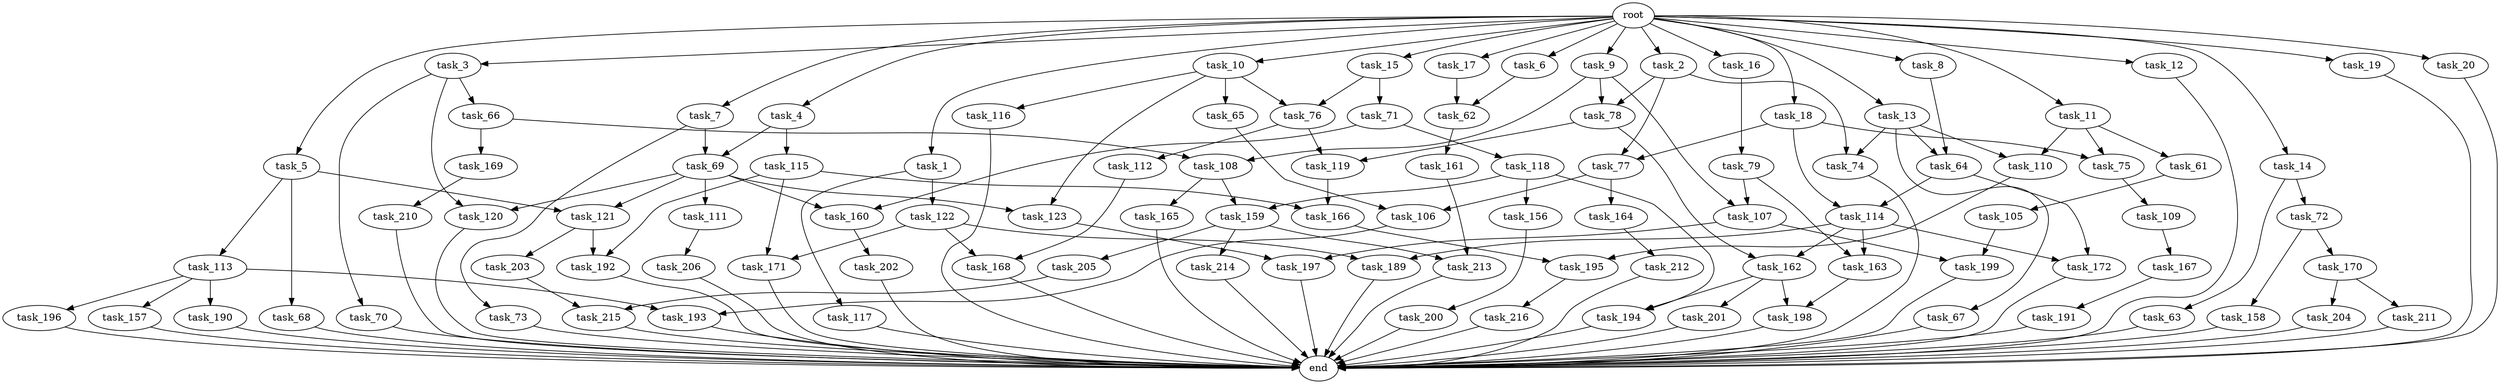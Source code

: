 digraph G {
  root [size="0.000000"];
  task_1 [size="10.240000"];
  task_2 [size="10.240000"];
  task_3 [size="10.240000"];
  task_4 [size="10.240000"];
  task_5 [size="10.240000"];
  task_6 [size="10.240000"];
  task_7 [size="10.240000"];
  task_8 [size="10.240000"];
  task_9 [size="10.240000"];
  task_10 [size="10.240000"];
  task_11 [size="10.240000"];
  task_12 [size="10.240000"];
  task_13 [size="10.240000"];
  task_14 [size="10.240000"];
  task_15 [size="10.240000"];
  task_16 [size="10.240000"];
  task_17 [size="10.240000"];
  task_18 [size="10.240000"];
  task_19 [size="10.240000"];
  task_20 [size="10.240000"];
  task_61 [size="8589934592.000000"];
  task_62 [size="9964324126.719999"];
  task_63 [size="4209067950.080000"];
  task_64 [size="2491081031.680000"];
  task_65 [size="3092376453.120000"];
  task_66 [size="5497558138.880000"];
  task_67 [size="2147483648.000000"];
  task_68 [size="343597383.680000"];
  task_69 [size="1717986918.400000"];
  task_70 [size="5497558138.880000"];
  task_71 [size="343597383.680000"];
  task_72 [size="4209067950.080000"];
  task_73 [size="1374389534.720000"];
  task_74 [size="6356551598.080000"];
  task_75 [size="9363028705.280001"];
  task_76 [size="3435973836.800000"];
  task_77 [size="4982162063.360000"];
  task_78 [size="5583457484.800000"];
  task_79 [size="1374389534.720000"];
  task_105 [size="1374389534.720000"];
  task_106 [size="14087492730.880001"];
  task_107 [size="5583457484.800000"];
  task_108 [size="2748779069.440000"];
  task_109 [size="3092376453.120000"];
  task_110 [size="10737418240.000000"];
  task_111 [size="3092376453.120000"];
  task_112 [size="5497558138.880000"];
  task_113 [size="343597383.680000"];
  task_114 [size="1546188226.560000"];
  task_115 [size="343597383.680000"];
  task_116 [size="3092376453.120000"];
  task_117 [size="3092376453.120000"];
  task_118 [size="6957847019.520000"];
  task_119 [size="6270652252.160000"];
  task_120 [size="8589934592.000000"];
  task_121 [size="3435973836.800000"];
  task_122 [size="3092376453.120000"];
  task_123 [size="6184752906.240000"];
  task_156 [size="3092376453.120000"];
  task_157 [size="773094113.280000"];
  task_158 [size="2147483648.000000"];
  task_159 [size="3435973836.800000"];
  task_160 [size="10050223472.639999"];
  task_161 [size="5497558138.880000"];
  task_162 [size="7730941132.800000"];
  task_163 [size="11166914969.600000"];
  task_164 [size="8589934592.000000"];
  task_165 [size="343597383.680000"];
  task_166 [size="7645041786.880000"];
  task_167 [size="2147483648.000000"];
  task_168 [size="11166914969.600000"];
  task_169 [size="1374389534.720000"];
  task_170 [size="2147483648.000000"];
  task_171 [size="12455405158.400000"];
  task_172 [size="7730941132.800000"];
  task_189 [size="13915694039.040001"];
  task_190 [size="773094113.280000"];
  task_191 [size="6957847019.520000"];
  task_192 [size="7645041786.880000"];
  task_193 [size="9363028705.280001"];
  task_194 [size="11682311045.120001"];
  task_195 [size="7730941132.800000"];
  task_196 [size="773094113.280000"];
  task_197 [size="15547781611.520000"];
  task_198 [size="14087492730.880001"];
  task_199 [size="9964324126.719999"];
  task_200 [size="773094113.280000"];
  task_201 [size="8589934592.000000"];
  task_202 [size="343597383.680000"];
  task_203 [size="2147483648.000000"];
  task_204 [size="5497558138.880000"];
  task_205 [size="1374389534.720000"];
  task_206 [size="773094113.280000"];
  task_210 [size="2147483648.000000"];
  task_211 [size="5497558138.880000"];
  task_212 [size="1374389534.720000"];
  task_213 [size="8332236554.240000"];
  task_214 [size="1374389534.720000"];
  task_215 [size="3435973836.800000"];
  task_216 [size="2147483648.000000"];
  end [size="0.000000"];

  root -> task_1 [size="1.000000"];
  root -> task_2 [size="1.000000"];
  root -> task_3 [size="1.000000"];
  root -> task_4 [size="1.000000"];
  root -> task_5 [size="1.000000"];
  root -> task_6 [size="1.000000"];
  root -> task_7 [size="1.000000"];
  root -> task_8 [size="1.000000"];
  root -> task_9 [size="1.000000"];
  root -> task_10 [size="1.000000"];
  root -> task_11 [size="1.000000"];
  root -> task_12 [size="1.000000"];
  root -> task_13 [size="1.000000"];
  root -> task_14 [size="1.000000"];
  root -> task_15 [size="1.000000"];
  root -> task_16 [size="1.000000"];
  root -> task_17 [size="1.000000"];
  root -> task_18 [size="1.000000"];
  root -> task_19 [size="1.000000"];
  root -> task_20 [size="1.000000"];
  task_1 -> task_117 [size="301989888.000000"];
  task_1 -> task_122 [size="301989888.000000"];
  task_2 -> task_74 [size="411041792.000000"];
  task_2 -> task_77 [size="411041792.000000"];
  task_2 -> task_78 [size="411041792.000000"];
  task_3 -> task_66 [size="536870912.000000"];
  task_3 -> task_70 [size="536870912.000000"];
  task_3 -> task_120 [size="536870912.000000"];
  task_4 -> task_69 [size="33554432.000000"];
  task_4 -> task_115 [size="33554432.000000"];
  task_5 -> task_68 [size="33554432.000000"];
  task_5 -> task_113 [size="33554432.000000"];
  task_5 -> task_121 [size="33554432.000000"];
  task_6 -> task_62 [size="134217728.000000"];
  task_7 -> task_69 [size="134217728.000000"];
  task_7 -> task_73 [size="134217728.000000"];
  task_8 -> task_64 [size="33554432.000000"];
  task_9 -> task_78 [size="134217728.000000"];
  task_9 -> task_107 [size="134217728.000000"];
  task_9 -> task_108 [size="134217728.000000"];
  task_10 -> task_65 [size="301989888.000000"];
  task_10 -> task_76 [size="301989888.000000"];
  task_10 -> task_116 [size="301989888.000000"];
  task_10 -> task_123 [size="301989888.000000"];
  task_11 -> task_61 [size="838860800.000000"];
  task_11 -> task_75 [size="838860800.000000"];
  task_11 -> task_110 [size="838860800.000000"];
  task_12 -> end [size="1.000000"];
  task_13 -> task_64 [size="209715200.000000"];
  task_13 -> task_67 [size="209715200.000000"];
  task_13 -> task_74 [size="209715200.000000"];
  task_13 -> task_110 [size="209715200.000000"];
  task_14 -> task_63 [size="411041792.000000"];
  task_14 -> task_72 [size="411041792.000000"];
  task_15 -> task_71 [size="33554432.000000"];
  task_15 -> task_76 [size="33554432.000000"];
  task_16 -> task_79 [size="134217728.000000"];
  task_17 -> task_62 [size="838860800.000000"];
  task_18 -> task_75 [size="75497472.000000"];
  task_18 -> task_77 [size="75497472.000000"];
  task_18 -> task_114 [size="75497472.000000"];
  task_19 -> end [size="1.000000"];
  task_20 -> end [size="1.000000"];
  task_61 -> task_105 [size="134217728.000000"];
  task_62 -> task_161 [size="536870912.000000"];
  task_63 -> end [size="1.000000"];
  task_64 -> task_114 [size="75497472.000000"];
  task_64 -> task_172 [size="75497472.000000"];
  task_65 -> task_106 [size="536870912.000000"];
  task_66 -> task_108 [size="134217728.000000"];
  task_66 -> task_169 [size="134217728.000000"];
  task_67 -> end [size="1.000000"];
  task_68 -> end [size="1.000000"];
  task_69 -> task_111 [size="301989888.000000"];
  task_69 -> task_120 [size="301989888.000000"];
  task_69 -> task_121 [size="301989888.000000"];
  task_69 -> task_123 [size="301989888.000000"];
  task_69 -> task_160 [size="301989888.000000"];
  task_70 -> end [size="1.000000"];
  task_71 -> task_118 [size="679477248.000000"];
  task_71 -> task_160 [size="679477248.000000"];
  task_72 -> task_158 [size="209715200.000000"];
  task_72 -> task_170 [size="209715200.000000"];
  task_73 -> end [size="1.000000"];
  task_74 -> end [size="1.000000"];
  task_75 -> task_109 [size="301989888.000000"];
  task_76 -> task_112 [size="536870912.000000"];
  task_76 -> task_119 [size="536870912.000000"];
  task_77 -> task_106 [size="838860800.000000"];
  task_77 -> task_164 [size="838860800.000000"];
  task_78 -> task_119 [size="75497472.000000"];
  task_78 -> task_162 [size="75497472.000000"];
  task_79 -> task_107 [size="411041792.000000"];
  task_79 -> task_163 [size="411041792.000000"];
  task_105 -> task_199 [size="134217728.000000"];
  task_106 -> task_193 [size="838860800.000000"];
  task_107 -> task_197 [size="838860800.000000"];
  task_107 -> task_199 [size="838860800.000000"];
  task_108 -> task_159 [size="33554432.000000"];
  task_108 -> task_165 [size="33554432.000000"];
  task_109 -> task_167 [size="209715200.000000"];
  task_110 -> task_195 [size="679477248.000000"];
  task_111 -> task_206 [size="75497472.000000"];
  task_112 -> task_168 [size="411041792.000000"];
  task_113 -> task_157 [size="75497472.000000"];
  task_113 -> task_190 [size="75497472.000000"];
  task_113 -> task_193 [size="75497472.000000"];
  task_113 -> task_196 [size="75497472.000000"];
  task_114 -> task_162 [size="679477248.000000"];
  task_114 -> task_163 [size="679477248.000000"];
  task_114 -> task_172 [size="679477248.000000"];
  task_114 -> task_189 [size="679477248.000000"];
  task_115 -> task_166 [size="536870912.000000"];
  task_115 -> task_171 [size="536870912.000000"];
  task_115 -> task_192 [size="536870912.000000"];
  task_116 -> end [size="1.000000"];
  task_117 -> end [size="1.000000"];
  task_118 -> task_156 [size="301989888.000000"];
  task_118 -> task_159 [size="301989888.000000"];
  task_118 -> task_194 [size="301989888.000000"];
  task_119 -> task_166 [size="209715200.000000"];
  task_120 -> end [size="1.000000"];
  task_121 -> task_192 [size="209715200.000000"];
  task_121 -> task_203 [size="209715200.000000"];
  task_122 -> task_168 [size="679477248.000000"];
  task_122 -> task_171 [size="679477248.000000"];
  task_122 -> task_189 [size="679477248.000000"];
  task_123 -> task_197 [size="679477248.000000"];
  task_156 -> task_200 [size="75497472.000000"];
  task_157 -> end [size="1.000000"];
  task_158 -> end [size="1.000000"];
  task_159 -> task_205 [size="134217728.000000"];
  task_159 -> task_213 [size="134217728.000000"];
  task_159 -> task_214 [size="134217728.000000"];
  task_160 -> task_202 [size="33554432.000000"];
  task_161 -> task_213 [size="679477248.000000"];
  task_162 -> task_194 [size="838860800.000000"];
  task_162 -> task_198 [size="838860800.000000"];
  task_162 -> task_201 [size="838860800.000000"];
  task_163 -> task_198 [size="536870912.000000"];
  task_164 -> task_212 [size="134217728.000000"];
  task_165 -> end [size="1.000000"];
  task_166 -> task_195 [size="75497472.000000"];
  task_167 -> task_191 [size="679477248.000000"];
  task_168 -> end [size="1.000000"];
  task_169 -> task_210 [size="209715200.000000"];
  task_170 -> task_204 [size="536870912.000000"];
  task_170 -> task_211 [size="536870912.000000"];
  task_171 -> end [size="1.000000"];
  task_172 -> end [size="1.000000"];
  task_189 -> end [size="1.000000"];
  task_190 -> end [size="1.000000"];
  task_191 -> end [size="1.000000"];
  task_192 -> end [size="1.000000"];
  task_193 -> end [size="1.000000"];
  task_194 -> end [size="1.000000"];
  task_195 -> task_216 [size="209715200.000000"];
  task_196 -> end [size="1.000000"];
  task_197 -> end [size="1.000000"];
  task_198 -> end [size="1.000000"];
  task_199 -> end [size="1.000000"];
  task_200 -> end [size="1.000000"];
  task_201 -> end [size="1.000000"];
  task_202 -> end [size="1.000000"];
  task_203 -> task_215 [size="33554432.000000"];
  task_204 -> end [size="1.000000"];
  task_205 -> task_215 [size="301989888.000000"];
  task_206 -> end [size="1.000000"];
  task_210 -> end [size="1.000000"];
  task_211 -> end [size="1.000000"];
  task_212 -> end [size="1.000000"];
  task_213 -> end [size="1.000000"];
  task_214 -> end [size="1.000000"];
  task_215 -> end [size="1.000000"];
  task_216 -> end [size="1.000000"];
}
